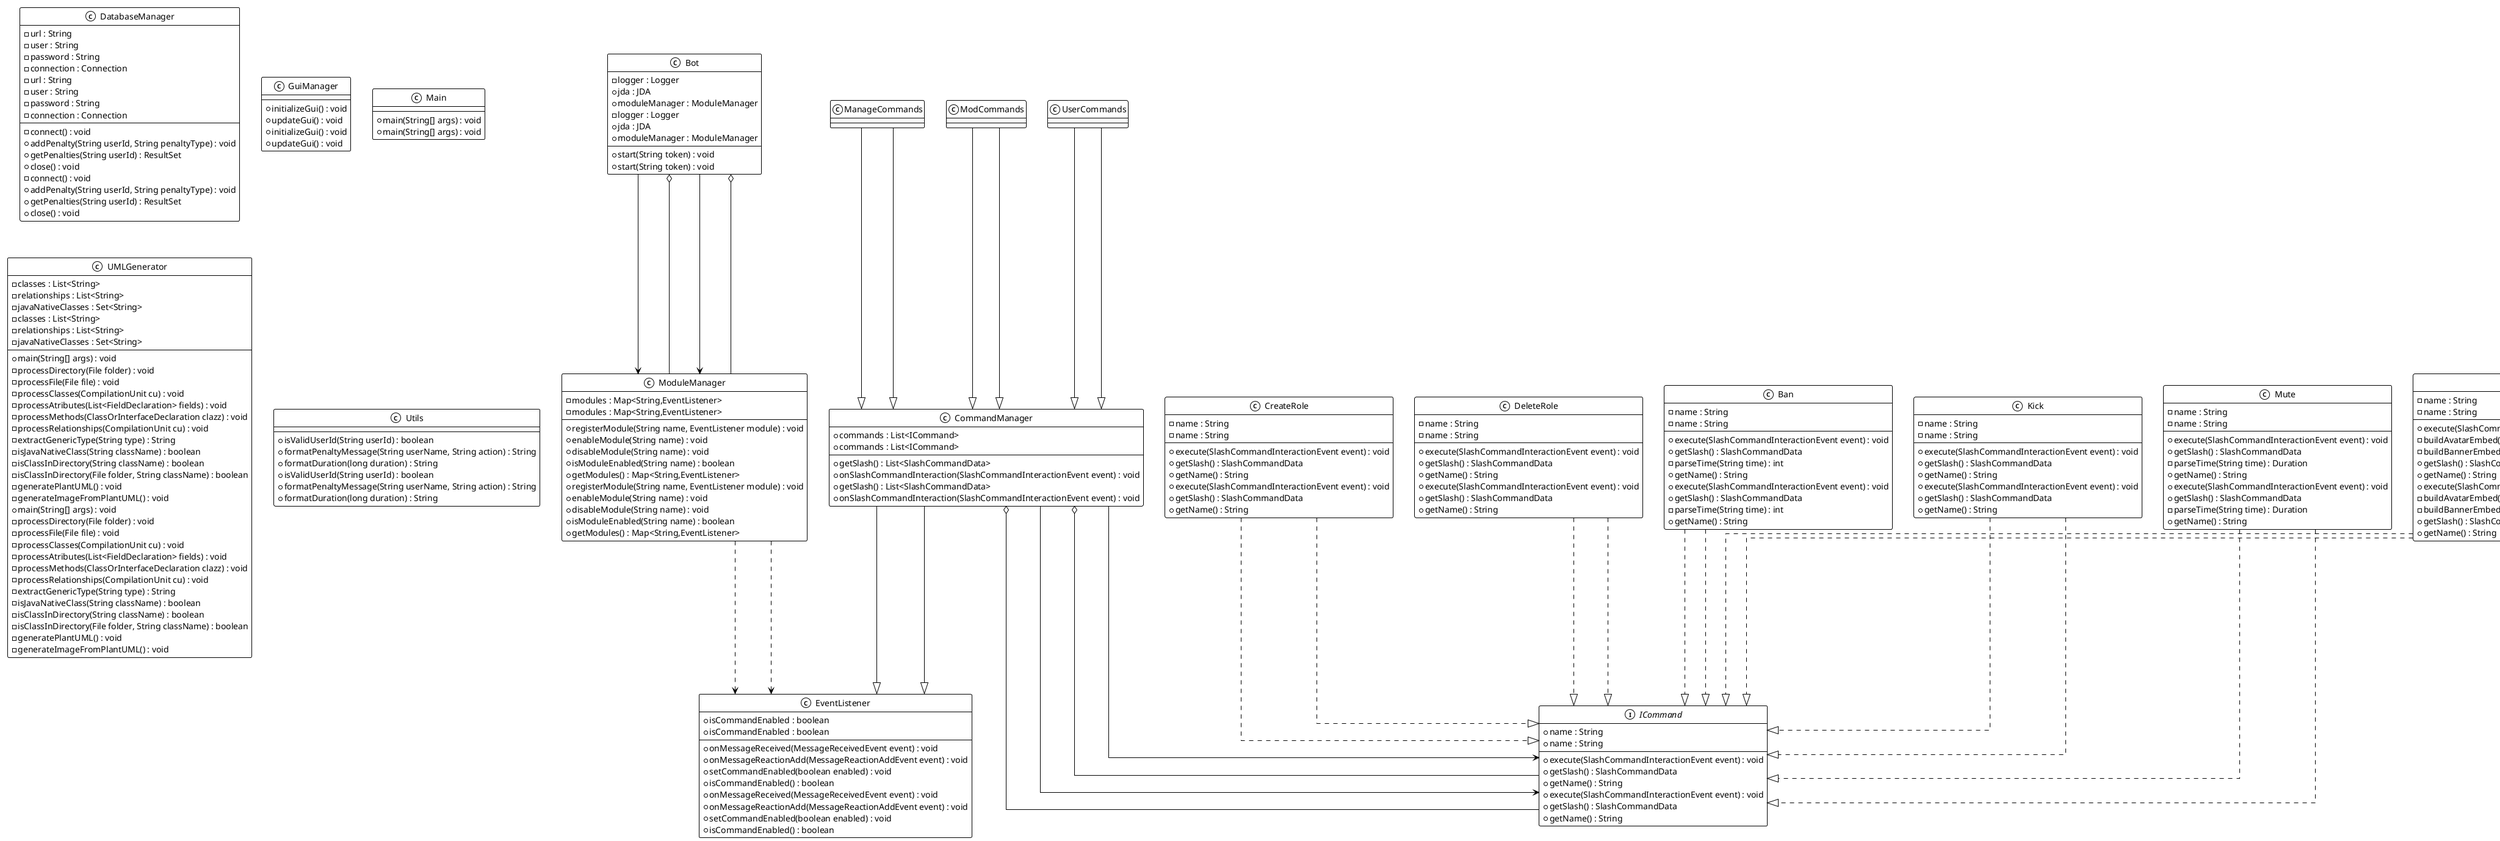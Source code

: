 @startuml diagrama
!theme mono
skinparam linetype ortho
skinparam monochrome true
class Bot {
- logger : Logger
+ jda : JDA
+ moduleManager : ModuleManager
+ start(String token) : void
}
interface ICommand {
+ name : String
+ execute(SlashCommandInteractionEvent event) : void
+ getSlash() : SlashCommandData
+ getName() : String
}
class ModuleManager {
- modules : Map<String,EventListener>
+ registerModule(String name, EventListener module) : void
+ enableModule(String name) : void
+ disableModule(String name) : void
+ isModuleEnabled(String name) : boolean
+ getModules() : Map<String,EventListener>
}
class CommandManager {
+ commands : List<ICommand>
+ getSlash() : List<SlashCommandData>
+ onSlashCommandInteraction(SlashCommandInteractionEvent event) : void
}
class ManageCommands {
}
class CreateRole {
- name : String
+ execute(SlashCommandInteractionEvent event) : void
+ getSlash() : SlashCommandData
+ getName() : String
}
class DeleteRole {
- name : String
+ execute(SlashCommandInteractionEvent event) : void
+ getSlash() : SlashCommandData
+ getName() : String
}
class Ban {
- name : String
+ execute(SlashCommandInteractionEvent event) : void
+ getSlash() : SlashCommandData
- parseTime(String time) : int
+ getName() : String
}
class Kick {
- name : String
+ execute(SlashCommandInteractionEvent event) : void
+ getSlash() : SlashCommandData
+ getName() : String
}
class Mute {
- name : String
+ execute(SlashCommandInteractionEvent event) : void
+ getSlash() : SlashCommandData
- parseTime(String time) : Duration
+ getName() : String
}
class ModCommands {
}
class Avatar {
- name : String
+ execute(SlashCommandInteractionEvent event) : void
- buildAvatarEmbed(String avatar, String user) : MessageEmbed
- buildBannerEmbed(String banner, String user) : MessageEmbed
+ getSlash() : SlashCommandData
+ getName() : String
}
class UserCommands {
}
class DatabaseManager {
- url : String
- user : String
- password : String
- connection : Connection
- connect() : void
+ addPenalty(String userId, String penaltyType) : void
+ getPenalties(String userId) : ResultSet
+ close() : void
}
class EventListener {
+ isCommandEnabled : boolean
+ onMessageReceived(MessageReceivedEvent event) : void
+ onMessageReactionAdd(MessageReactionAddEvent event) : void
+ setCommandEnabled(boolean enabled) : void
+ isCommandEnabled() : boolean
}
class GuiManager {
+ initializeGui() : void
+ updateGui() : void
}
class Main {
+ main(String[] args) : void
}
class UMLGenerator {
- classes : List<String>
- relationships : List<String>
- javaNativeClasses : Set<String>
+ main(String[] args) : void
- processDirectory(File folder) : void
- processFile(File file) : void
- processClasses(CompilationUnit cu) : void
- processAtributes(List<FieldDeclaration> fields) : void
- processMethods(ClassOrInterfaceDeclaration clazz) : void
- processRelationships(CompilationUnit cu) : void
- extractGenericType(String type) : String
- isJavaNativeClass(String className) : boolean
- isClassInDirectory(String className) : boolean
- isClassInDirectory(File folder, String className) : boolean
- generatePlantUML() : void
- generateImageFromPlantUML() : void
}
class Utils {
+ isValidUserId(String userId) : boolean
+ formatPenaltyMessage(String userName, String action) : String
+ formatDuration(long duration) : String
}
class Bot {
- logger : Logger
+ jda : JDA
+ moduleManager : ModuleManager
+ start(String token) : void
}
interface ICommand {
+ name : String
+ execute(SlashCommandInteractionEvent event) : void
+ getSlash() : SlashCommandData
+ getName() : String
}
class ModuleManager {
- modules : Map<String,EventListener>
+ registerModule(String name, EventListener module) : void
+ enableModule(String name) : void
+ disableModule(String name) : void
+ isModuleEnabled(String name) : boolean
+ getModules() : Map<String,EventListener>
}
class CommandManager {
+ commands : List<ICommand>
+ getSlash() : List<SlashCommandData>
+ onSlashCommandInteraction(SlashCommandInteractionEvent event) : void
}
class ManageCommands {
}
class CreateRole {
- name : String
+ execute(SlashCommandInteractionEvent event) : void
+ getSlash() : SlashCommandData
+ getName() : String
}
class DeleteRole {
- name : String
+ execute(SlashCommandInteractionEvent event) : void
+ getSlash() : SlashCommandData
+ getName() : String
}
class Ban {
- name : String
+ execute(SlashCommandInteractionEvent event) : void
+ getSlash() : SlashCommandData
- parseTime(String time) : int
+ getName() : String
}
class Kick {
- name : String
+ execute(SlashCommandInteractionEvent event) : void
+ getSlash() : SlashCommandData
+ getName() : String
}
class Mute {
- name : String
+ execute(SlashCommandInteractionEvent event) : void
+ getSlash() : SlashCommandData
- parseTime(String time) : Duration
+ getName() : String
}
class ModCommands {
}
class Avatar {
- name : String
+ execute(SlashCommandInteractionEvent event) : void
- buildAvatarEmbed(String avatar, String user) : MessageEmbed
- buildBannerEmbed(String banner, String user) : MessageEmbed
+ getSlash() : SlashCommandData
+ getName() : String
}
class UserCommands {
}
class DatabaseManager {
- url : String
- user : String
- password : String
- connection : Connection
- connect() : void
+ addPenalty(String userId, String penaltyType) : void
+ getPenalties(String userId) : ResultSet
+ close() : void
}
class EventListener {
+ isCommandEnabled : boolean
+ onMessageReceived(MessageReceivedEvent event) : void
+ onMessageReactionAdd(MessageReactionAddEvent event) : void
+ setCommandEnabled(boolean enabled) : void
+ isCommandEnabled() : boolean
}
class GuiManager {
+ initializeGui() : void
+ updateGui() : void
}
class Main {
+ main(String[] args) : void
}
class UMLGenerator {
- classes : List<String>
- relationships : List<String>
- javaNativeClasses : Set<String>
+ main(String[] args) : void
- processDirectory(File folder) : void
- processFile(File file) : void
- processClasses(CompilationUnit cu) : void
- processAtributes(List<FieldDeclaration> fields) : void
- processMethods(ClassOrInterfaceDeclaration clazz) : void
- processRelationships(CompilationUnit cu) : void
- extractGenericType(String type) : String
- isJavaNativeClass(String className) : boolean
- isClassInDirectory(String className) : boolean
- isClassInDirectory(File folder, String className) : boolean
- generatePlantUML() : void
- generateImageFromPlantUML() : void
}
class Utils {
+ isValidUserId(String userId) : boolean
+ formatPenaltyMessage(String userName, String action) : String
+ formatDuration(long duration) : String
}
Bot --> ModuleManager
Bot o-- ModuleManager
ModuleManager ..> EventListener
CommandManager --|> EventListener
CommandManager --> ICommand
CommandManager o-- ICommand
ManageCommands --|> CommandManager
CreateRole ..|> ICommand
DeleteRole ..|> ICommand
Ban ..|> ICommand
Kick ..|> ICommand
Mute ..|> ICommand
ModCommands --|> CommandManager
Avatar ..|> ICommand
UserCommands --|> CommandManager
Bot --> ModuleManager
Bot o-- ModuleManager
ModuleManager ..> EventListener
CommandManager --|> EventListener
CommandManager --> ICommand
CommandManager o-- ICommand
ManageCommands --|> CommandManager
CreateRole ..|> ICommand
DeleteRole ..|> ICommand
Ban ..|> ICommand
Kick ..|> ICommand
Mute ..|> ICommand
ModCommands --|> CommandManager
Avatar ..|> ICommand
UserCommands --|> CommandManager
@enduml
